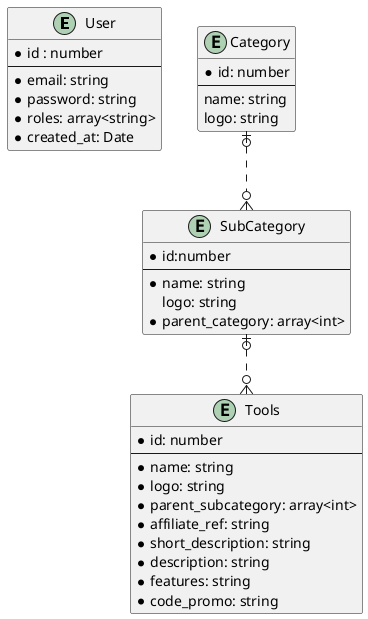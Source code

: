 @startuml
entity User {
  *id : number
  --
  *email: string
  *password: string
  *roles: array<string>
  *created_at: Date
}

entity "Category" as c01 {
  *id: number
  --
  name: string
  logo: string
}

entity "SubCategory" as sc02 {
  *id:number
  --
  *name: string
  logo: string
  *parent_category: array<int>
}

entity "Tools" as t03 {
  *id: number
  --
  *name: string
  *logo: string  
  *parent_subcategory: array<int>
  *affiliate_ref: string
  *short_description: string
  *description: string
  *features: string
  *code_promo: string
}

c01 |o..o{  sc02
sc02 |o..o{  t03
@enduml